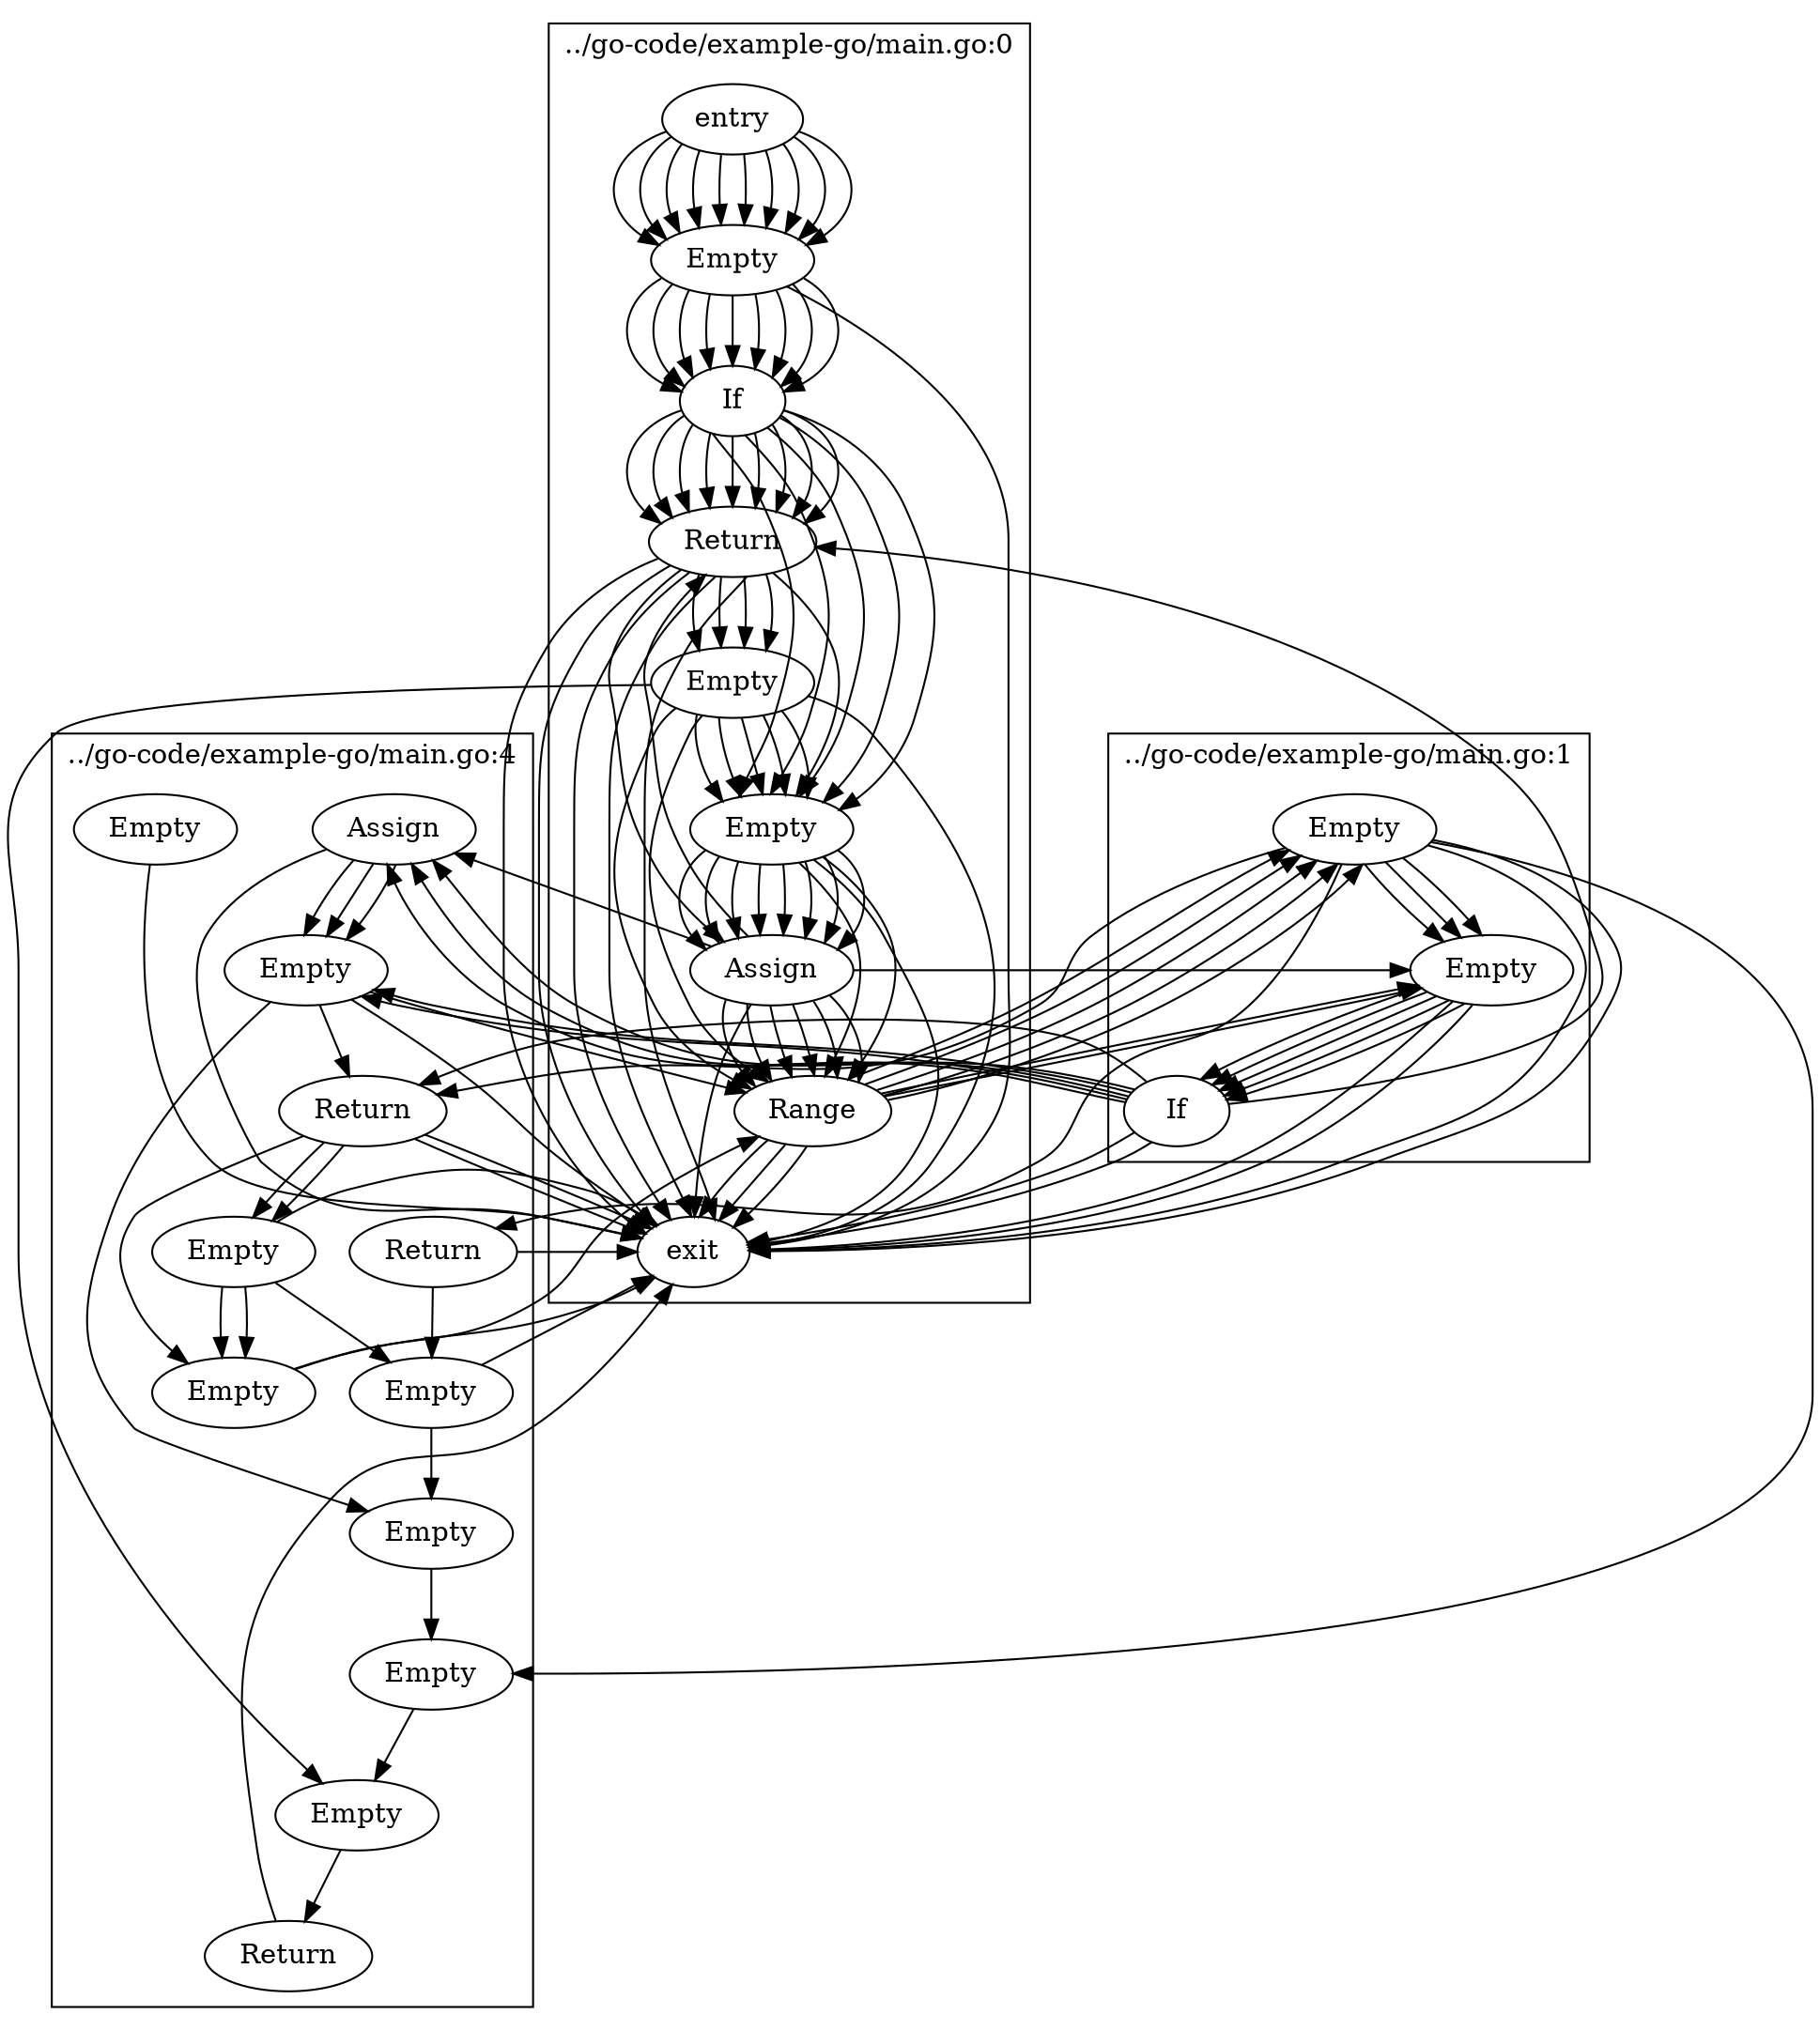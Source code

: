 digraph G {
  subgraph cluster____go_code_example_go_main_go_0  {
    label="../go-code/example-go/main.go:0";
    n2 [label="Empty"];
    n2 -> n3;
    n3 [label="If"];
    n3 -> n4;
    n3 -> n6;
    n4 [label="Return"];
    n4 -> n1;
    n0 [label="entry"];
    n0 -> n2;
    n8 [label="Empty"];
    n8 -> n1;
    n5 [label="Empty"];
    n5 -> n6;
    n6 [label="Empty"];
    n6 -> n7;
    n1 [label="exit"];
    n7 [label="Return"];
    n7 -> n1;
  }
  subgraph cluster____go_code_example_go_main_go_1  {
    label="../go-code/example-go/main.go:1";
    n7 [label="Empty"];
    n7 -> n8;
    n9 [label="Assign"];
    n9 -> n10;
    n11 [label="Empty"];
    n11 -> n1;
    n4 [label="Return"];
    n4 -> n1;
    n10 [label="Return"];
    n10 -> n1;
    n0 [label="entry"];
    n0 -> n2;
    n5 [label="Empty"];
    n5 -> n8;
    n1 [label="exit"];
    n8 [label="Empty"];
    n8 -> n9;
    n2 [label="Empty"];
    n2 -> n3;
    n6 [label="Return"];
    n6 -> n1;
    n3 [label="If"];
    n3 -> n4;
    n3 -> n6;
  }
  subgraph cluster____go_code_example_go_main_go_2  {
    label="../go-code/example-go/main.go:2";
    n0 [label="entry"];
    n0 -> n2;
    n2 [label="Switch"];
    n2 -> n1;
    n1 [label="exit"];
  }
  subgraph cluster____go_code_example_go_main_go_3  {
    label="../go-code/example-go/main.go:3";
    n2 [label="Expr"];
    n2 -> n3;
    n1 [label="exit"];
    n3 [label="Expr"];
    n3 -> n4;
    n4 [label="Expr"];
    n4 -> n5;
    n6 [label="If"];
    n6 -> n7;
    n6 -> n8;
    n5 [label="Expr"];
    n5 -> n6;
    n7 [label="Expr"];
    n7 -> n8;
    n0 [label="entry"];
    n0 -> n2;
    n10 [label="Expr"];
    n10 -> n11;
    n8 [label="Empty"];
    n8 -> n9;
    n9 [label="Assign"];
    n9 -> n10;
    n11 [label="Expr"];
    n11 -> n1;
  }
  subgraph cluster____go_code_example_go_main_go_4  {
    label="../go-code/example-go/main.go:4";
    n2 [label="Empty"];
    n2 -> n3;
    n4 [label="Return"];
    n4 -> n1;
    n8 [label="Return"];
    n8 -> n1;
    n12 [label="Return"];
    n12 -> n1;
    n22 [label="Return"];
    n22 -> n1;
    n16 [label="Return"];
    n16 -> n1;
    n21 [label="Empty"];
    n21 -> n22;
    n6 [label="Empty"];
    n6 -> n7;
    n17 [label="Empty"];
    n17 -> n18;
    n14 [label="Empty"];
    n14 -> n15;
    n1 [label="exit"];
    n15 [label="If"];
    n15 -> n16;
    n15 -> n18;
    n3 [label="If"];
    n3 -> n4;
    n3 -> n6;
    n18 [label="Empty"];
    n18 -> n19;
    n0 [label="entry"];
    n0 -> n2;
    n7 [label="If"];
    n7 -> n8;
    n7 -> n10;
    n10 [label="Empty"];
    n10 -> n11;
    n5 [label="Empty"];
    n5 -> n21;
    n13 [label="Empty"];
    n13 -> n19;
    n19 [label="Empty"];
    n19 -> n20;
    n20 [label="Empty"];
    n20 -> n21;
    n23 [label="Empty"];
    n23 -> n1;
    n11 [label="If"];
    n11 -> n12;
    n11 -> n14;
    n9 [label="Empty"];
    n9 -> n20;
  }
  subgraph cluster____go_code_example_go_main_go_5  {
    label="../go-code/example-go/main.go:5";
    n6 [label="Assign"];
    n6 -> n7;
    n9 [label="Empty"];
    n9 -> n1;
    n4 [label="Expr"];
    n4 -> n6;
    n4 -> n5;
    n0 [label="entry"];
    n0 -> n2;
    n2 [label="Assign"];
    n2 -> n3;
    n8 [label="Return"];
    n8 -> n1;
    n1 [label="exit"];
    n5 [label="Empty"];
    n5 -> n8;
    n7 [label="IncDec"];
    n7 -> n4;
    n3 [label="Assign"];
    n3 -> n4;
  }
  subgraph cluster____go_code_example_go_main_go_6  {
    label="../go-code/example-go/main.go:6";
    n1 [label="exit"];
    n6 [label="Empty"];
    n6 -> n7;
    n4 [label="Return"];
    n4 -> n1;
    n18 [label="Empty"];
    n18 -> n1;
    n17 [label="Return"];
    n17 -> n1;
    n0 [label="entry"];
    n0 -> n2;
    n2 [label="Empty"];
    n2 -> n3;
    n3 [label="If"];
    n3 -> n4;
    n3 -> n6;
    n9 [label="Empty"];
    n9 -> n17;
    n12 [label="Assign"];
    n12 -> n13;
    n7 [label="Assign"];
    n7 -> n8;
    n11 [label="If"];
    n11 -> n12;
    n11 -> n13;
    n10 [label="Empty"];
    n10 -> n11;
    n5 [label="Empty"];
    n5 -> n6;
    n8 [label="Range"];
    n8 -> n10;
    n8 -> n9;
    n16 [label="Empty"];
    n16 -> n8;
    n14 [label="If"];
    n14 -> n15;
    n14 -> n16;
    n13 [label="Empty"];
    n13 -> n14;
    n15 [label="Assign"];
    n15 -> n16;
  }
  subgraph cluster____go_code_example_go_main_go_7  {
    label="../go-code/example-go/main.go:7";
    n0 [label="entry"];
    n0 -> n2;
    n7 [label="Branch"];
    n7 -> n12;
    n8 [label="Empty"];
    n12 [label="Labeled"];
    n12 -> n13;
    n3 [label="Assign"];
    n3 -> n4;
    n2 [label="Assign"];
    n2 -> n3;
    n11 [label="Branch"];
    n11 -> n4;
    n14 [label="Empty"];
    n14 -> n1;
    n13 [label="Return"];
    n13 -> n1;
    n6 [label="If"];
    n6 -> n7;
    n6 -> n8;
    n10 [label="IncDec"];
    n10 -> n11;
    n5 [label="Empty"];
    n5 -> n6;
    n1 [label="exit"];
    n4 [label="Labeled"];
    n4 -> n5;
    n9 [label="Assign"];
    n9 -> n10;
  }
  subgraph cluster____go_code_example_go_main_go_8  {
    label="../go-code/example-go/main.go:8";
    n9 [label="Return"];
    n9 -> n1;
    n2 [label="Expr"];
    n2 -> n3;
    n4 [label="If"];
    n4 -> n5;
    n4 -> n7;
    n3 [label="Defer"];
    n3 -> n4;
    n6 [label="Empty"];
    n6 -> n7;
    n7 [label="Empty"];
    n7 -> n8;
    n0 [label="entry"];
    n0 -> n2;
    n10 [label="Empty"];
    n10 -> n1;
    n5 [label="Return"];
    n5 -> n1;
    n1 [label="exit"];
    n8 [label="Expr"];
    n8 -> n9;
  }
  subgraph cluster____go_code_example_go_main_go_9  {
    label="../go-code/example-go/main.go:9";
    n1 [label="exit"];
    n6 [label="Empty"];
    n6 -> n7;
    n4 [label="Return"];
    n4 -> n1;
    n11 [label="If"];
    n11 -> n12;
    n11 -> n13;
    n13 [label="Empty"];
    n13 -> n8;
    n15 [label="Empty"];
    n15 -> n1;
    n2 [label="Empty"];
    n2 -> n3;
    n0 [label="entry"];
    n0 -> n2;
    n3 [label="If"];
    n3 -> n4;
    n3 -> n6;
    n8 [label="Range"];
    n8 -> n10;
    n8 -> n9;
    n14 [label="Return"];
    n14 -> n1;
    n7 [label="Assign"];
    n7 -> n8;
    n5 [label="Empty"];
    n5 -> n6;
    n9 [label="Empty"];
    n9 -> n14;
    n10 [label="Empty"];
    n10 -> n11;
    n12 [label="Assign"];
    n12 -> n13;
  }
}
